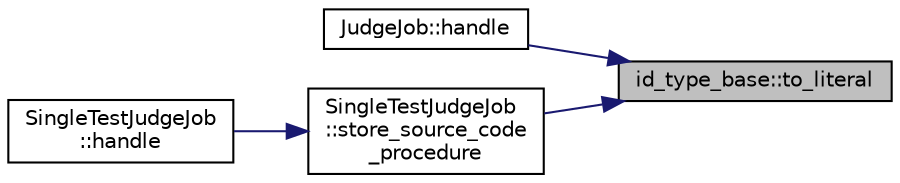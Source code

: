 digraph "id_type_base::to_literal"
{
 // LATEX_PDF_SIZE
  edge [fontname="Helvetica",fontsize="10",labelfontname="Helvetica",labelfontsize="10"];
  node [fontname="Helvetica",fontsize="10",shape=record];
  rankdir="RL";
  Node13 [label="id_type_base::to_literal",height=0.2,width=0.4,color="black", fillcolor="grey75", style="filled", fontcolor="black",tooltip=" "];
  Node13 -> Node14 [dir="back",color="midnightblue",fontsize="10",style="solid",fontname="Helvetica"];
  Node14 [label="JudgeJob::handle",height=0.2,width=0.4,color="black", fillcolor="white", style="filled",URL="$class_judge_job.html#a6fe58f9fcacc9ba6461e97f1a3ac76a3",tooltip="本 Job 的处理函数。整个 job 的工作入口，包括编译执行判题等内容"];
  Node13 -> Node15 [dir="back",color="midnightblue",fontsize="10",style="solid",fontname="Helvetica"];
  Node15 [label="SingleTestJudgeJob\l::store_source_code\l_procedure",height=0.2,width=0.4,color="black", fillcolor="white", style="filled",URL="$class_single_test_judge_job.html#a1990633b1df1fa55e5ef418e6bc695b7",tooltip=" "];
  Node15 -> Node16 [dir="back",color="midnightblue",fontsize="10",style="solid",fontname="Helvetica"];
  Node16 [label="SingleTestJudgeJob\l::handle",height=0.2,width=0.4,color="black", fillcolor="white", style="filled",URL="$class_single_test_judge_job.html#a0831e87393505947e304373d91bafb5b",tooltip=" "];
}

